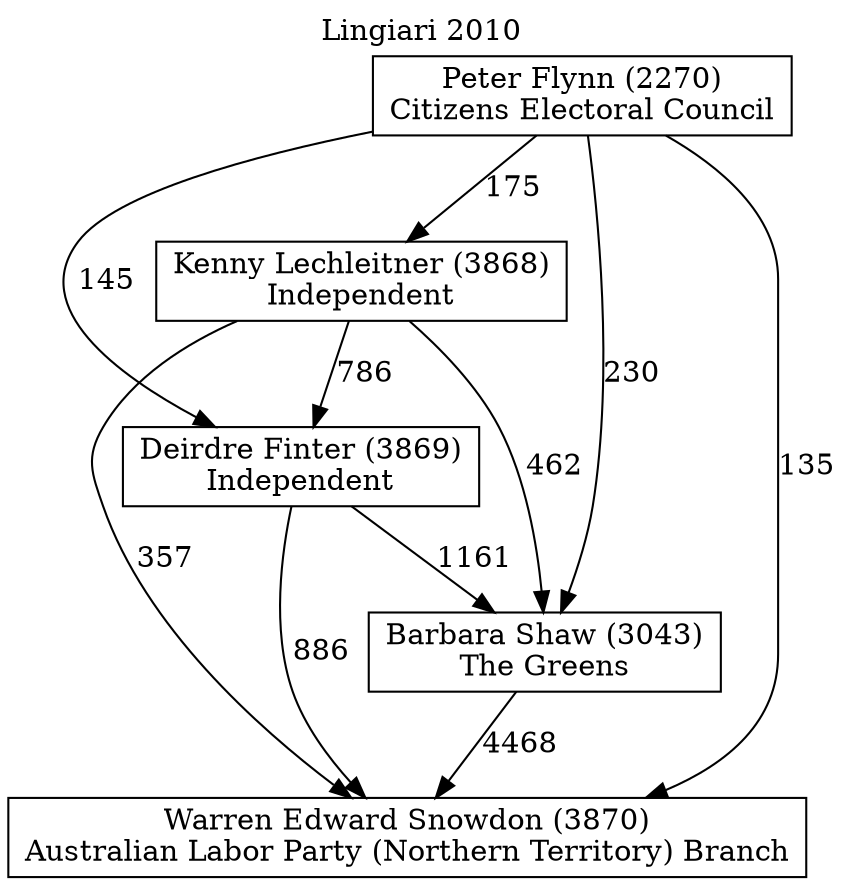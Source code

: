 // House preference flow
digraph "Warren Edward Snowdon (3870)_Lingiari_2010" {
	graph [label="Lingiari 2010" labelloc=t mclimit=10]
	node [shape=box]
	"Warren Edward Snowdon (3870)" [label="Warren Edward Snowdon (3870)
Australian Labor Party (Northern Territory) Branch"]
	"Barbara Shaw (3043)" [label="Barbara Shaw (3043)
The Greens"]
	"Deirdre Finter (3869)" [label="Deirdre Finter (3869)
Independent"]
	"Kenny Lechleitner (3868)" [label="Kenny Lechleitner (3868)
Independent"]
	"Peter Flynn (2270)" [label="Peter Flynn (2270)
Citizens Electoral Council"]
	"Barbara Shaw (3043)" -> "Warren Edward Snowdon (3870)" [label=4468]
	"Deirdre Finter (3869)" -> "Barbara Shaw (3043)" [label=1161]
	"Kenny Lechleitner (3868)" -> "Deirdre Finter (3869)" [label=786]
	"Peter Flynn (2270)" -> "Kenny Lechleitner (3868)" [label=175]
	"Deirdre Finter (3869)" -> "Warren Edward Snowdon (3870)" [label=886]
	"Kenny Lechleitner (3868)" -> "Warren Edward Snowdon (3870)" [label=357]
	"Peter Flynn (2270)" -> "Warren Edward Snowdon (3870)" [label=135]
	"Peter Flynn (2270)" -> "Deirdre Finter (3869)" [label=145]
	"Kenny Lechleitner (3868)" -> "Barbara Shaw (3043)" [label=462]
	"Peter Flynn (2270)" -> "Barbara Shaw (3043)" [label=230]
}
